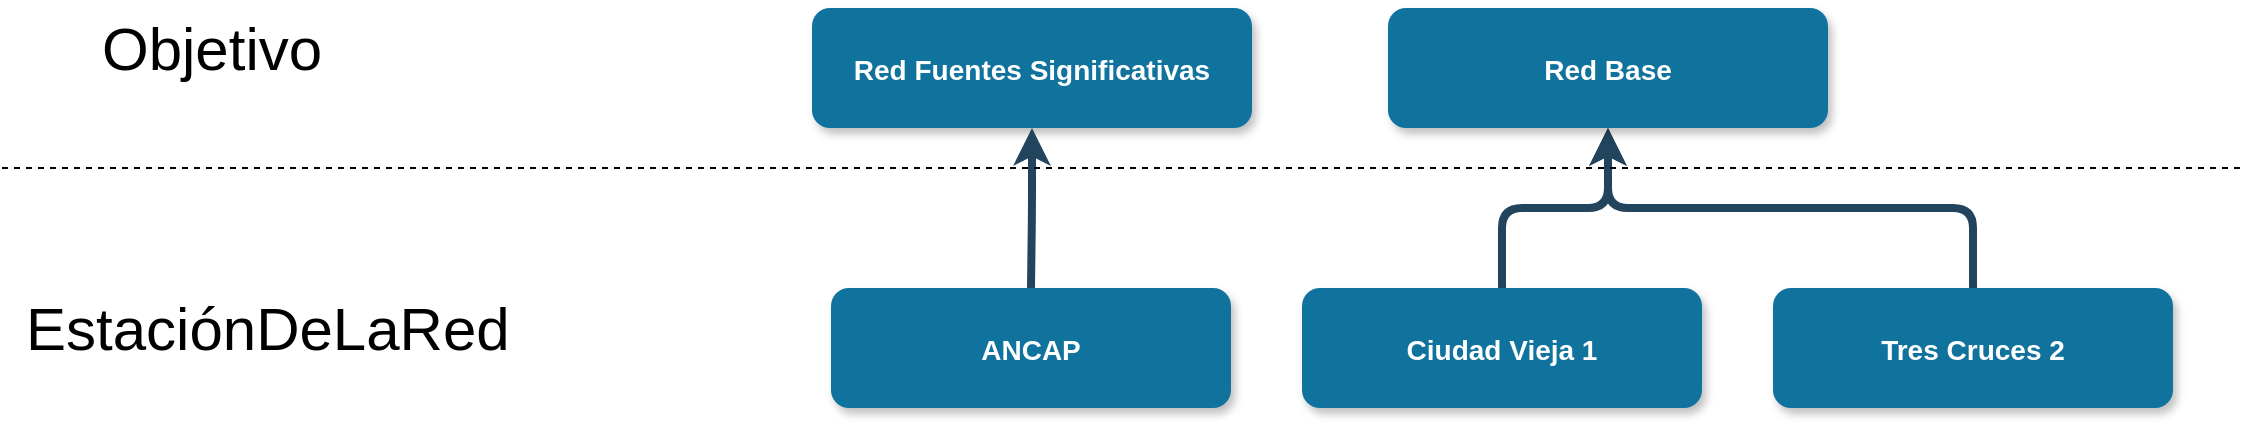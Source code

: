 <mxfile pages="1" version="11.2.5" type="device"><diagram name="Page-1" id="97916047-d0de-89f5-080d-49f4d83e522f"><mxGraphModel dx="1310" dy="970" grid="1" gridSize="10" guides="1" tooltips="1" connect="1" arrows="1" fold="1" page="1" pageScale="1.5" pageWidth="1169" pageHeight="827" background="#ffffff" math="0" shadow="0"><root><mxCell id="0"/><mxCell id="1" parent="0"/><mxCell id="3" value="Red Fuentes Significativas" style="rounded=1;fillColor=#10739E;strokeColor=none;shadow=1;gradientColor=none;fontStyle=1;fontColor=#FFFFFF;fontSize=14;" parent="1" vertex="1"><mxGeometry x="565" y="520" width="220" height="60" as="geometry"/></mxCell><mxCell id="5" value="ANCAP" style="rounded=1;fillColor=#10739E;strokeColor=none;shadow=1;gradientColor=none;fontStyle=1;fontColor=#FFFFFF;fontSize=14;" parent="1" vertex="1"><mxGeometry x="574.5" y="660" width="200" height="60" as="geometry"/></mxCell><mxCell id="6" value="Ciudad Vieja 1" style="rounded=1;fillColor=#10739E;strokeColor=none;shadow=1;gradientColor=none;fontStyle=1;fontColor=#FFFFFF;fontSize=14;" parent="1" vertex="1"><mxGeometry x="810" y="660" width="200" height="60" as="geometry"/></mxCell><mxCell id="30" value="" style="edgeStyle=elbowEdgeStyle;elbow=vertical;strokeWidth=4;endArrow=none;endFill=0;fontStyle=1;strokeColor=#23445D;startArrow=classic;startFill=1;" parent="1" source="3" target="5" edge="1"><mxGeometry x="-75" y="370" width="100" height="100" as="geometry"><mxPoint x="-75" y="470" as="sourcePoint"/><mxPoint x="25" y="370" as="targetPoint"/></mxGeometry></mxCell><mxCell id="32" value="" style="edgeStyle=elbowEdgeStyle;elbow=vertical;strokeWidth=4;endArrow=none;endFill=0;fontStyle=1;strokeColor=#23445D;exitX=0.5;exitY=1;exitDx=0;exitDy=0;startArrow=classic;startFill=1;" parent="1" source="NQ0rVokurpIIM-F7yqAu-32" target="6" edge="1"><mxGeometry x="-75" y="370" width="100" height="100" as="geometry"><mxPoint x="-75" y="470" as="sourcePoint"/><mxPoint x="25" y="370" as="targetPoint"/></mxGeometry></mxCell><mxCell id="QTA3s74rvzCE8CfixDN--58" value="Tres Cruces 2" style="rounded=1;fillColor=#10739E;strokeColor=none;shadow=1;gradientColor=none;fontStyle=1;fontColor=#FFFFFF;fontSize=14;" parent="1" vertex="1"><mxGeometry x="1045.5" y="660" width="200" height="60" as="geometry"/></mxCell><mxCell id="QTA3s74rvzCE8CfixDN--62" value="" style="edgeStyle=elbowEdgeStyle;elbow=vertical;strokeWidth=4;endArrow=none;endFill=0;fontStyle=1;strokeColor=#23445D;startArrow=classic;startFill=1;exitX=0.5;exitY=1;exitDx=0;exitDy=0;" parent="1" source="NQ0rVokurpIIM-F7yqAu-32" target="QTA3s74rvzCE8CfixDN--58" edge="1"><mxGeometry x="655" y="370" width="100" height="100" as="geometry"><mxPoint x="1223" y="580" as="sourcePoint"/><mxPoint x="755" y="370" as="targetPoint"/></mxGeometry></mxCell><mxCell id="QTA3s74rvzCE8CfixDN--69" value="" style="endArrow=none;dashed=1;html=1;" parent="1" edge="1"><mxGeometry width="50" height="50" relative="1" as="geometry"><mxPoint x="160" y="600" as="sourcePoint"/><mxPoint x="1280" y="600" as="targetPoint"/></mxGeometry></mxCell><mxCell id="QTA3s74rvzCE8CfixDN--79" value="&lt;font size=&quot;1&quot;&gt;&lt;span style=&quot;font-size: 30px&quot;&gt;Objetivo&lt;br&gt;&lt;/span&gt;&lt;/font&gt;" style="text;html=1;resizable=0;points=[];autosize=1;align=left;verticalAlign=top;spacingTop=-4;" parent="1" vertex="1"><mxGeometry x="208" y="520" width="130" height="20" as="geometry"/></mxCell><mxCell id="QTA3s74rvzCE8CfixDN--80" value="&lt;span style=&quot;font-size: 30px&quot;&gt;EstaciónDeLaRed&lt;br&gt;&lt;/span&gt;" style="text;html=1;resizable=0;points=[];autosize=1;align=left;verticalAlign=top;spacingTop=-4;" parent="1" vertex="1"><mxGeometry x="170" y="660" width="260" height="20" as="geometry"/></mxCell><mxCell id="NQ0rVokurpIIM-F7yqAu-32" value="Red Base" style="rounded=1;fillColor=#10739E;strokeColor=none;shadow=1;gradientColor=none;fontStyle=1;fontColor=#FFFFFF;fontSize=14;" parent="1" vertex="1"><mxGeometry x="853" y="520" width="220" height="60" as="geometry"/></mxCell></root></mxGraphModel></diagram></mxfile>